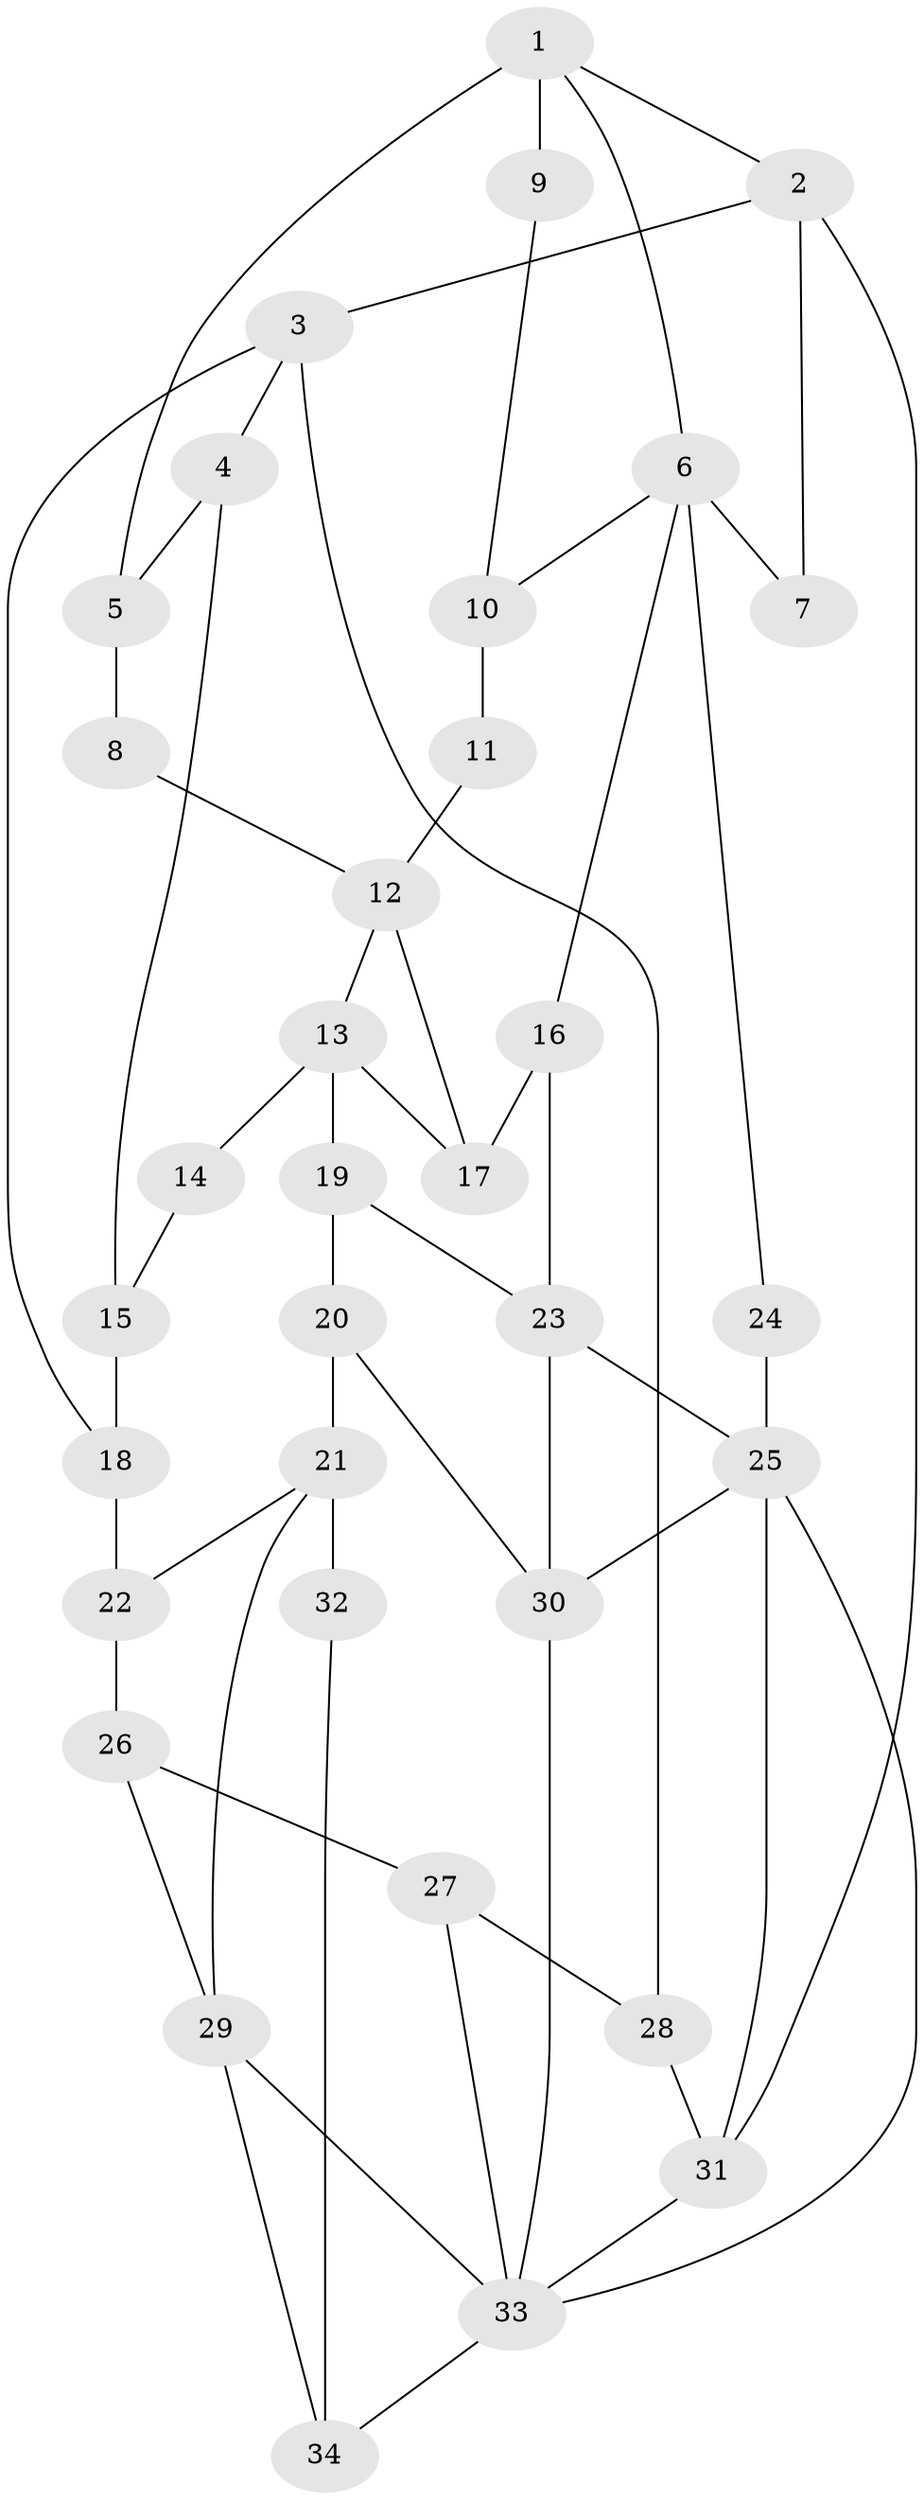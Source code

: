 // original degree distribution, {3: 0.04411764705882353, 6: 0.20588235294117646, 5: 0.5441176470588235, 4: 0.20588235294117646}
// Generated by graph-tools (version 1.1) at 2025/54/03/04/25 22:54:45]
// undirected, 34 vertices, 56 edges
graph export_dot {
  node [color=gray90,style=filled];
  1;
  2;
  3;
  4;
  5;
  6;
  7;
  8;
  9;
  10;
  11;
  12;
  13;
  14;
  15;
  16;
  17;
  18;
  19;
  20;
  21;
  22;
  23;
  24;
  25;
  26;
  27;
  28;
  29;
  30;
  31;
  32;
  33;
  34;
  1 -- 2 [weight=1.0];
  1 -- 5 [weight=1.0];
  1 -- 6 [weight=1.0];
  1 -- 9 [weight=2.0];
  2 -- 3 [weight=1.0];
  2 -- 7 [weight=1.0];
  2 -- 31 [weight=1.0];
  3 -- 4 [weight=1.0];
  3 -- 18 [weight=1.0];
  3 -- 28 [weight=1.0];
  4 -- 5 [weight=1.0];
  4 -- 15 [weight=1.0];
  5 -- 8 [weight=2.0];
  6 -- 7 [weight=2.0];
  6 -- 10 [weight=1.0];
  6 -- 16 [weight=1.0];
  6 -- 24 [weight=1.0];
  8 -- 12 [weight=2.0];
  9 -- 10 [weight=1.0];
  10 -- 11 [weight=1.0];
  11 -- 12 [weight=2.0];
  12 -- 13 [weight=1.0];
  12 -- 17 [weight=1.0];
  13 -- 14 [weight=2.0];
  13 -- 17 [weight=1.0];
  13 -- 19 [weight=2.0];
  14 -- 15 [weight=1.0];
  15 -- 18 [weight=1.0];
  16 -- 17 [weight=1.0];
  16 -- 23 [weight=1.0];
  18 -- 22 [weight=1.0];
  19 -- 20 [weight=2.0];
  19 -- 23 [weight=1.0];
  20 -- 21 [weight=2.0];
  20 -- 30 [weight=1.0];
  21 -- 22 [weight=1.0];
  21 -- 29 [weight=1.0];
  21 -- 32 [weight=2.0];
  22 -- 26 [weight=1.0];
  23 -- 25 [weight=1.0];
  23 -- 30 [weight=1.0];
  24 -- 25 [weight=2.0];
  25 -- 30 [weight=1.0];
  25 -- 31 [weight=1.0];
  25 -- 33 [weight=1.0];
  26 -- 27 [weight=1.0];
  26 -- 29 [weight=1.0];
  27 -- 28 [weight=2.0];
  27 -- 33 [weight=1.0];
  28 -- 31 [weight=1.0];
  29 -- 33 [weight=1.0];
  29 -- 34 [weight=1.0];
  30 -- 33 [weight=1.0];
  31 -- 33 [weight=1.0];
  32 -- 34 [weight=1.0];
  33 -- 34 [weight=1.0];
}
